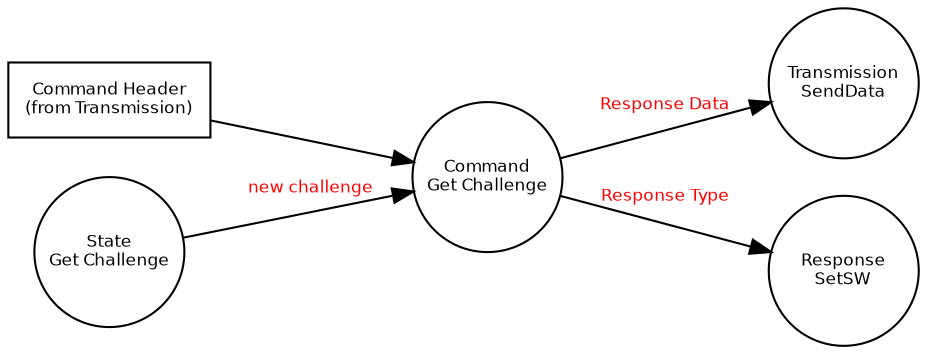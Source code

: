 digraph Command_Select {

rankdir = LR

 node [
         fontname = "Bitstream Vera Sans"
         fontsize = 8
         shape = "record"
     ]

 edge [
         fontname = "Bitstream Vera Sans"
         fontsize = 8
         fontcolor = "Red"
     ]

// all blocks
header [label="Command Header\n(from Transmission)"];
challenge [label="Command\nGet Challenge", shape="circle", fixedsize=true, width=1]; 
state_challenge [label="State\nGet Challenge", shape="circle", fixedsize=true, width=1];
send_data [label="Transmission\nSendData", shape="circle", fixedsize=true, width=1];
set_sw [label="Response\nSetSW", shape="circle", fixedsize=true, width=1];

// relations
header -> challenge
state_challenge -> challenge [label="new challenge"]
challenge -> send_data [label="Response Data"]
challenge -> set_sw [label="Response Type"]

}